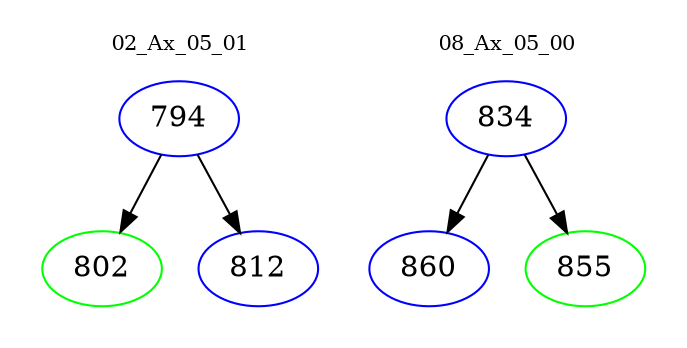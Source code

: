 digraph{
subgraph cluster_0 {
color = white
label = "02_Ax_05_01";
fontsize=10;
T0_794 [label="794", color="blue"]
T0_794 -> T0_802 [color="black"]
T0_802 [label="802", color="green"]
T0_794 -> T0_812 [color="black"]
T0_812 [label="812", color="blue"]
}
subgraph cluster_1 {
color = white
label = "08_Ax_05_00";
fontsize=10;
T1_834 [label="834", color="blue"]
T1_834 -> T1_860 [color="black"]
T1_860 [label="860", color="blue"]
T1_834 -> T1_855 [color="black"]
T1_855 [label="855", color="green"]
}
}
